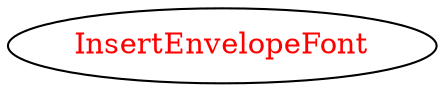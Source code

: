 digraph dependencyGraph {
 concentrate=true;
 ranksep="2.0";
 rankdir="LR"; 
 splines="ortho";
"InsertEnvelopeFont" [fontcolor="red"];
}